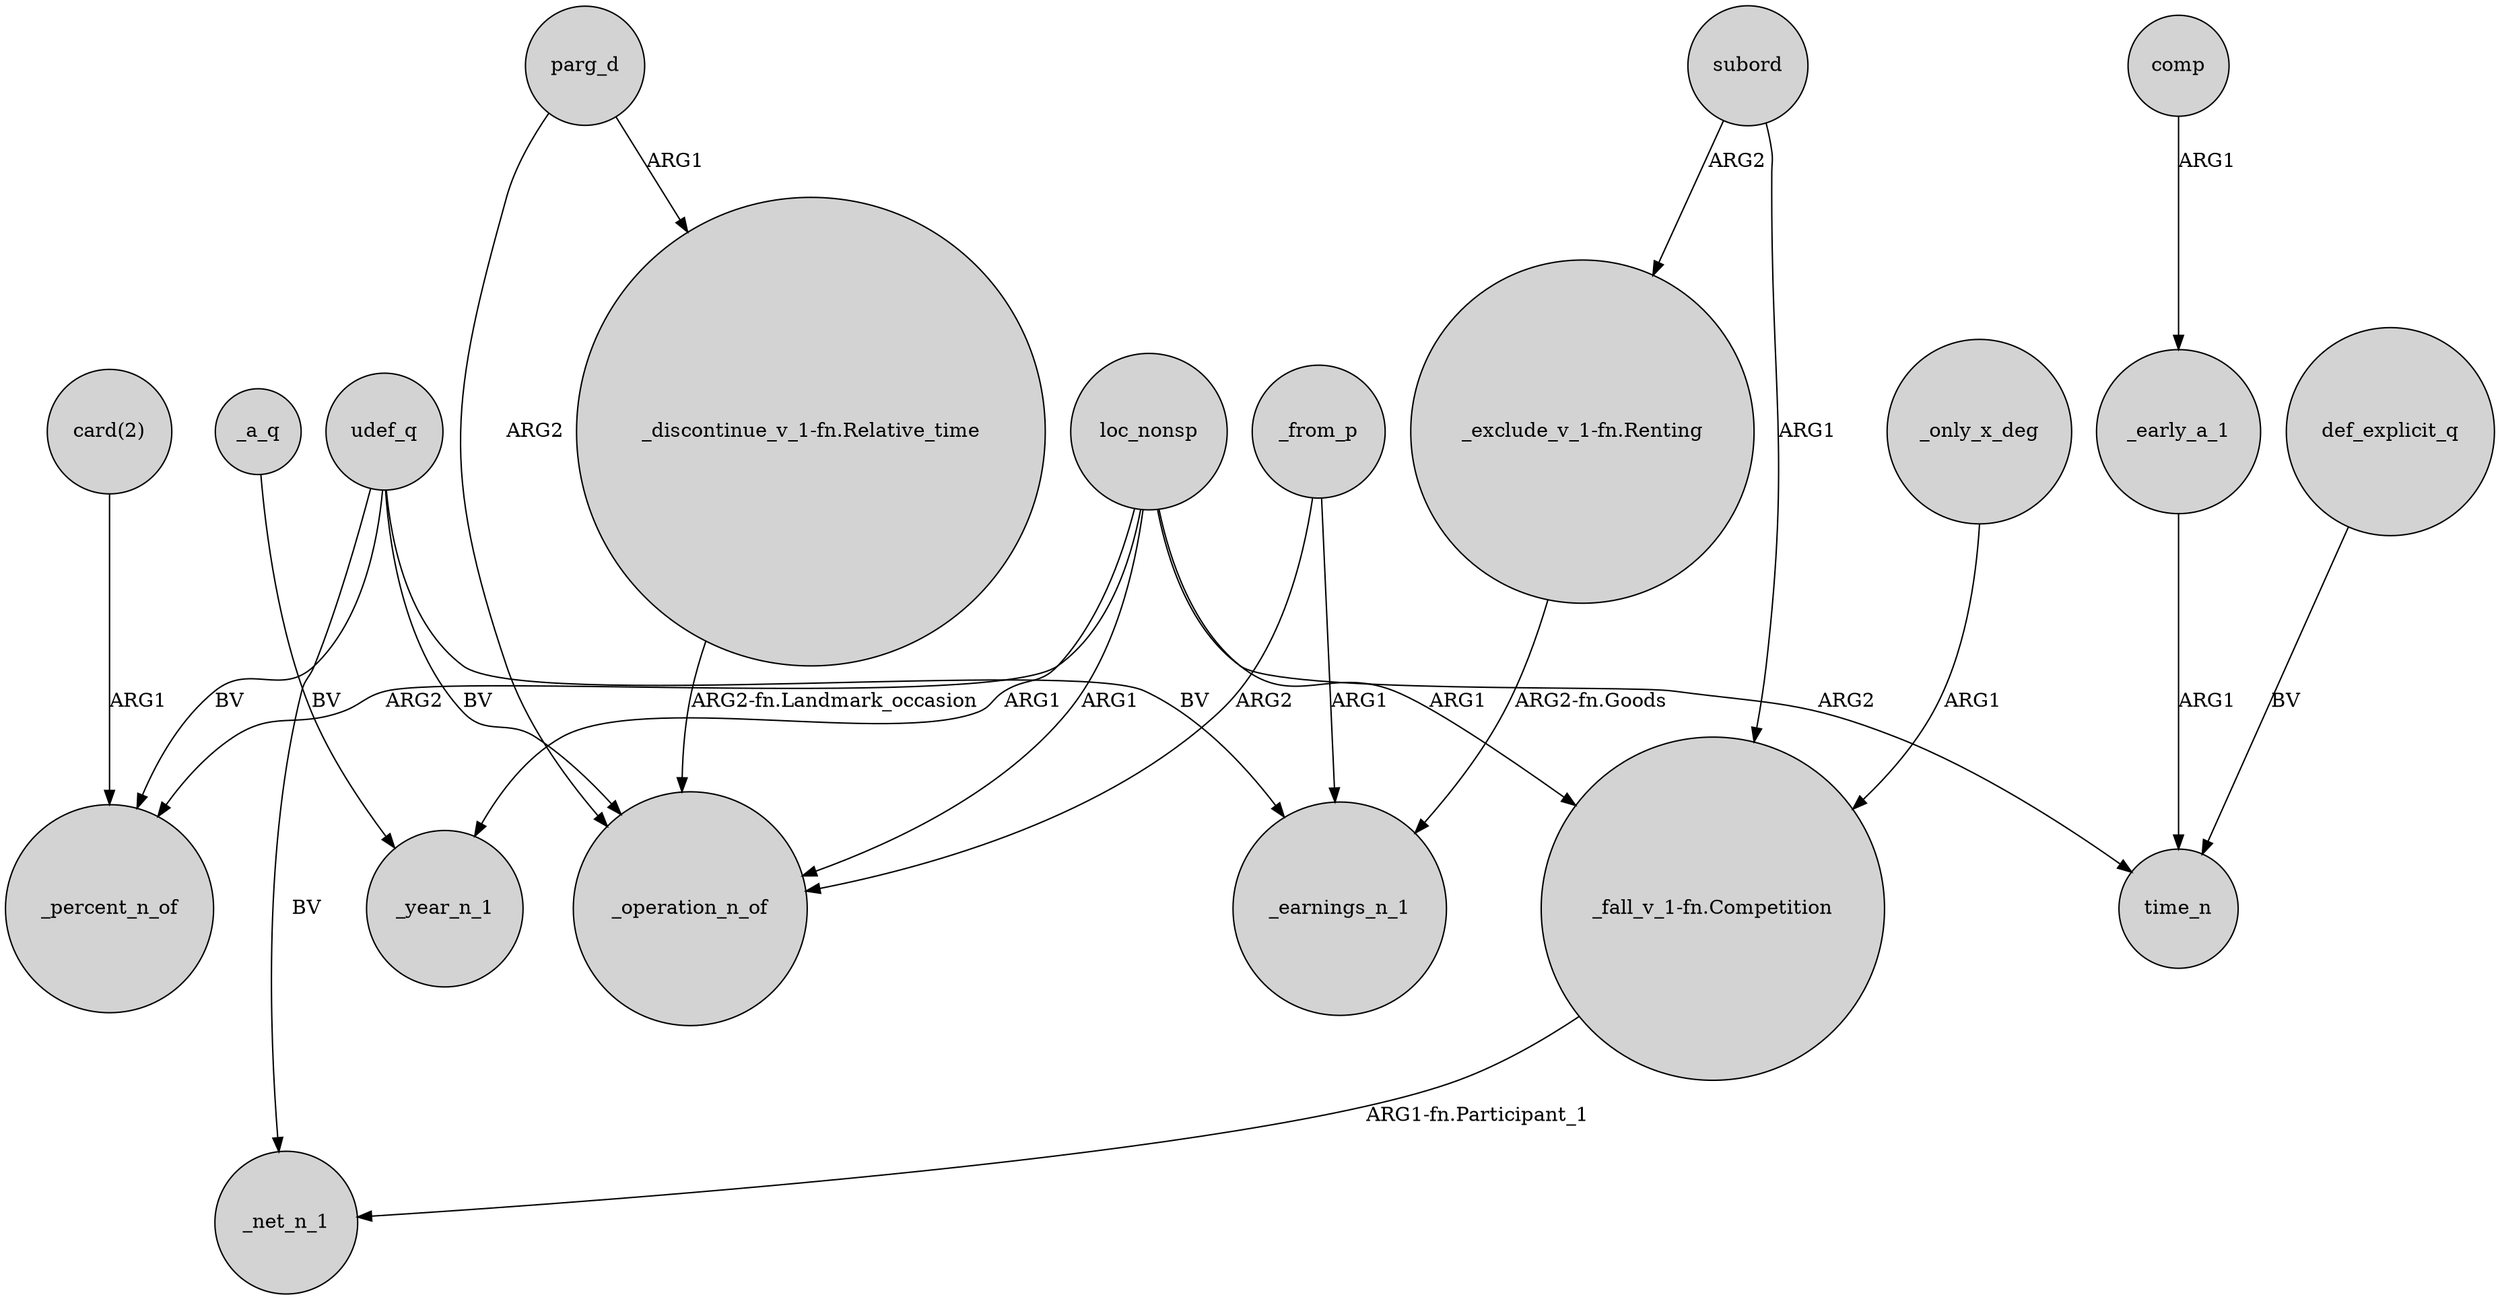 digraph {
	node [shape=circle style=filled]
	_early_a_1 -> time_n [label=ARG1]
	"_fall_v_1-fn.Competition" -> _net_n_1 [label="ARG1-fn.Participant_1"]
	loc_nonsp -> _year_n_1 [label=ARG1]
	loc_nonsp -> "_fall_v_1-fn.Competition" [label=ARG1]
	comp -> _early_a_1 [label=ARG1]
	parg_d -> "_discontinue_v_1-fn.Relative_time" [label=ARG1]
	"_discontinue_v_1-fn.Relative_time" -> _operation_n_of [label="ARG2-fn.Landmark_occasion"]
	_a_q -> _year_n_1 [label=BV]
	loc_nonsp -> _operation_n_of [label=ARG1]
	udef_q -> _earnings_n_1 [label=BV]
	udef_q -> _percent_n_of [label=BV]
	subord -> "_fall_v_1-fn.Competition" [label=ARG1]
	udef_q -> _operation_n_of [label=BV]
	udef_q -> _net_n_1 [label=BV]
	"card(2)" -> _percent_n_of [label=ARG1]
	subord -> "_exclude_v_1-fn.Renting" [label=ARG2]
	_only_x_deg -> "_fall_v_1-fn.Competition" [label=ARG1]
	def_explicit_q -> time_n [label=BV]
	loc_nonsp -> time_n [label=ARG2]
	_from_p -> _operation_n_of [label=ARG2]
	_from_p -> _earnings_n_1 [label=ARG1]
	"_exclude_v_1-fn.Renting" -> _earnings_n_1 [label="ARG2-fn.Goods"]
	parg_d -> _operation_n_of [label=ARG2]
	loc_nonsp -> _percent_n_of [label=ARG2]
}
